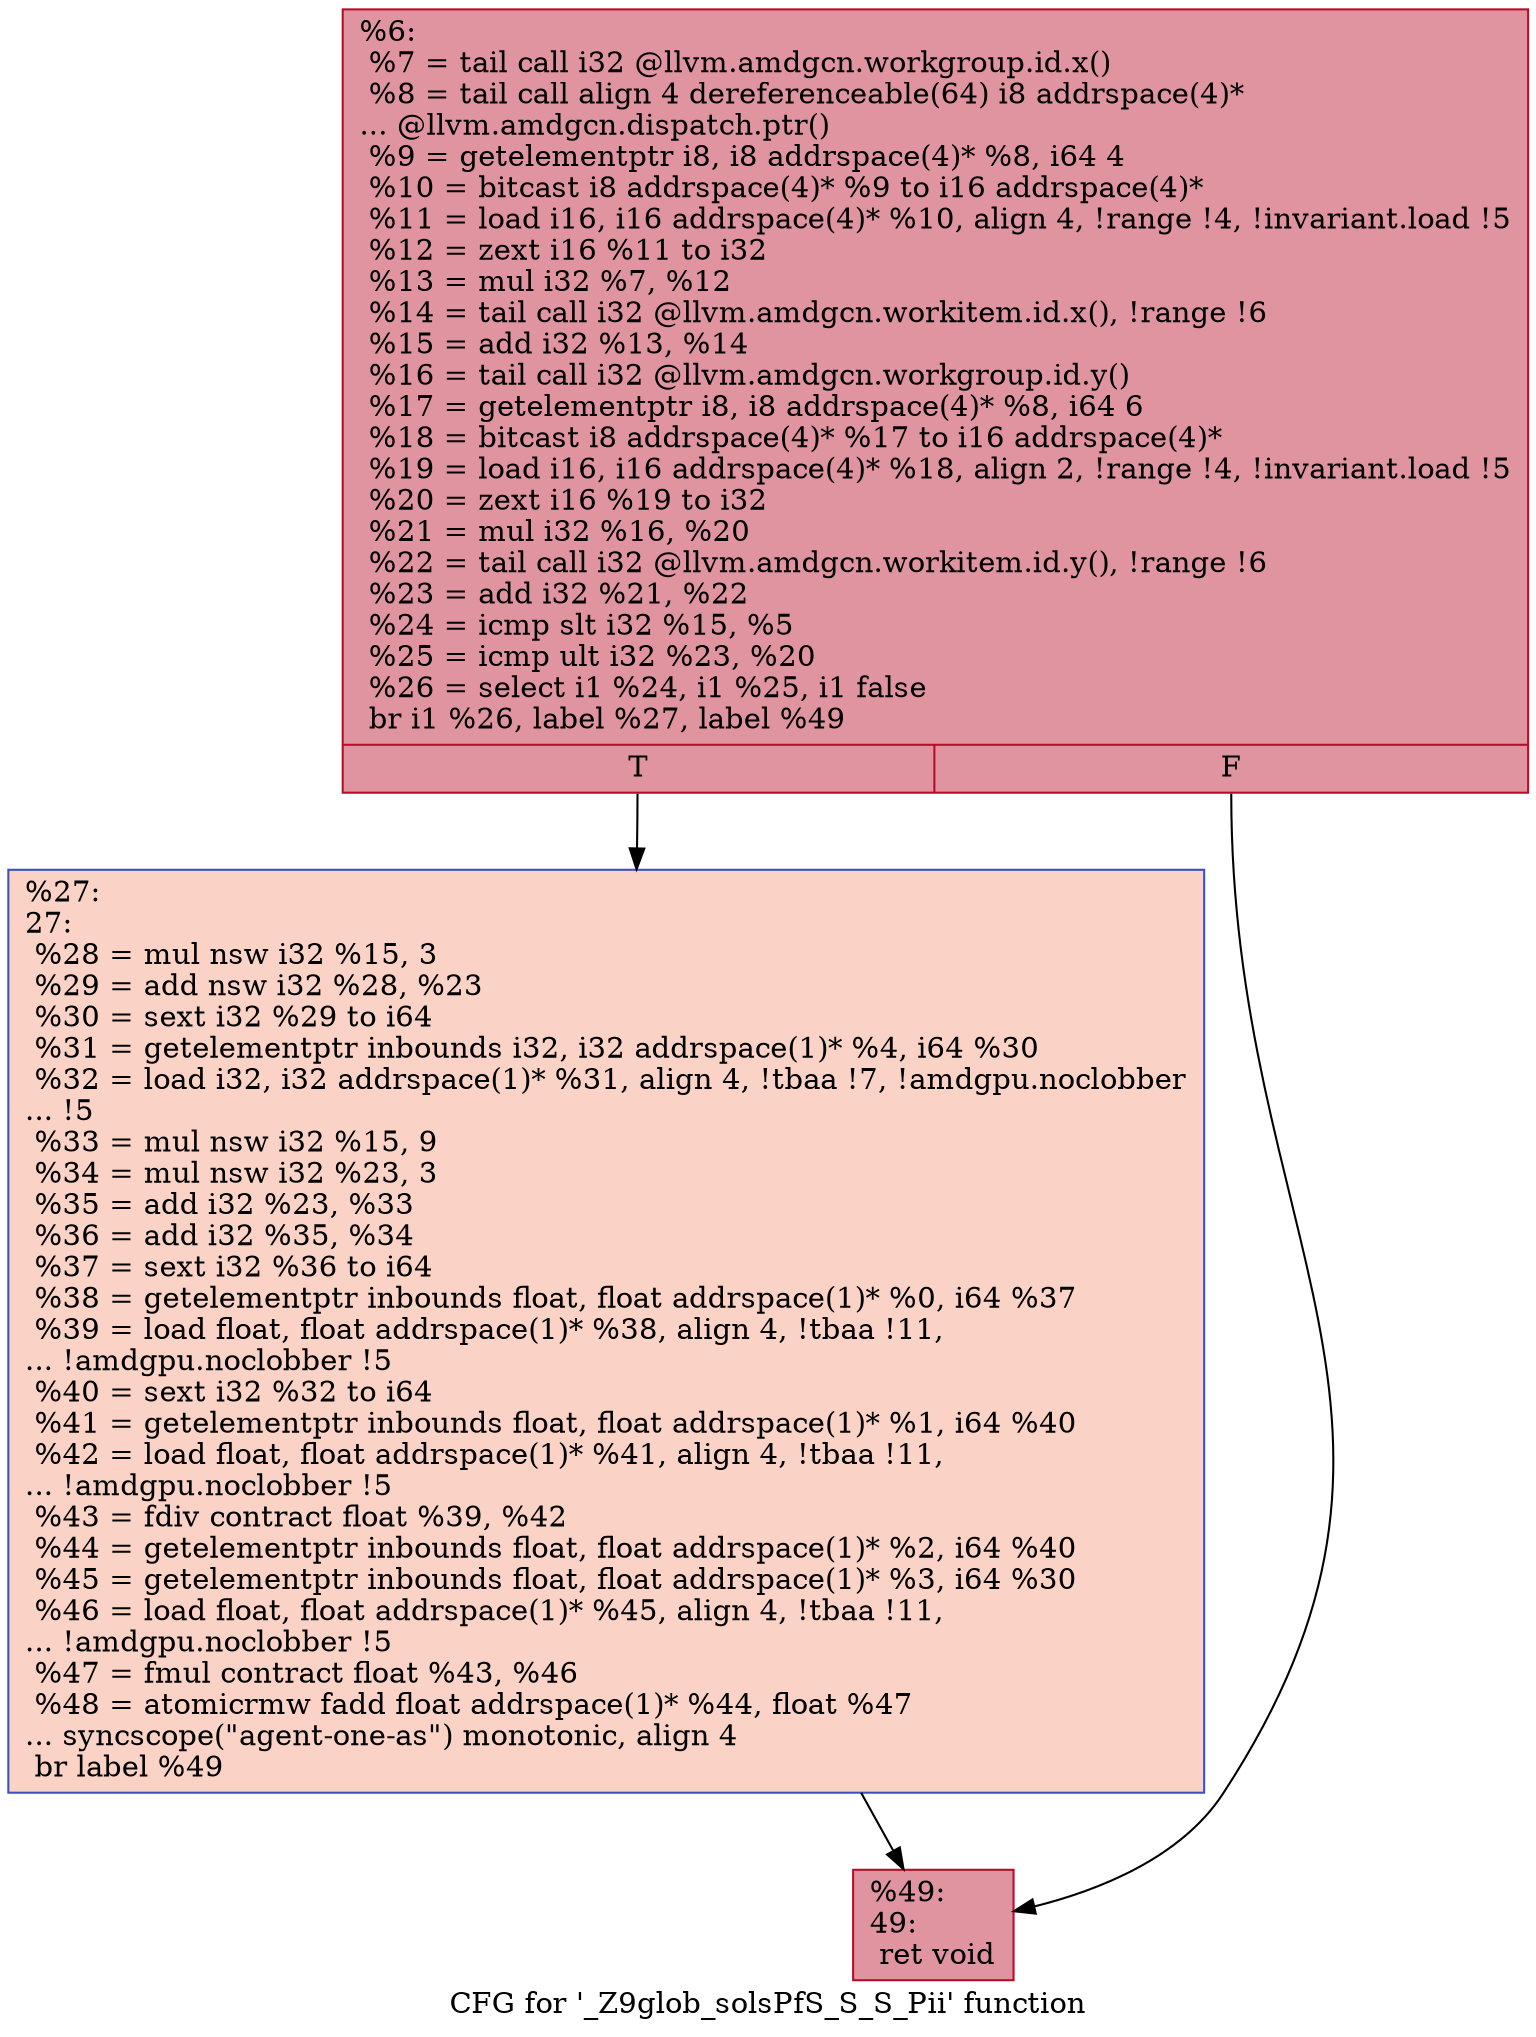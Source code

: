 digraph "CFG for '_Z9glob_solsPfS_S_S_Pii' function" {
	label="CFG for '_Z9glob_solsPfS_S_S_Pii' function";

	Node0x46b4710 [shape=record,color="#b70d28ff", style=filled, fillcolor="#b70d2870",label="{%6:\l  %7 = tail call i32 @llvm.amdgcn.workgroup.id.x()\l  %8 = tail call align 4 dereferenceable(64) i8 addrspace(4)*\l... @llvm.amdgcn.dispatch.ptr()\l  %9 = getelementptr i8, i8 addrspace(4)* %8, i64 4\l  %10 = bitcast i8 addrspace(4)* %9 to i16 addrspace(4)*\l  %11 = load i16, i16 addrspace(4)* %10, align 4, !range !4, !invariant.load !5\l  %12 = zext i16 %11 to i32\l  %13 = mul i32 %7, %12\l  %14 = tail call i32 @llvm.amdgcn.workitem.id.x(), !range !6\l  %15 = add i32 %13, %14\l  %16 = tail call i32 @llvm.amdgcn.workgroup.id.y()\l  %17 = getelementptr i8, i8 addrspace(4)* %8, i64 6\l  %18 = bitcast i8 addrspace(4)* %17 to i16 addrspace(4)*\l  %19 = load i16, i16 addrspace(4)* %18, align 2, !range !4, !invariant.load !5\l  %20 = zext i16 %19 to i32\l  %21 = mul i32 %16, %20\l  %22 = tail call i32 @llvm.amdgcn.workitem.id.y(), !range !6\l  %23 = add i32 %21, %22\l  %24 = icmp slt i32 %15, %5\l  %25 = icmp ult i32 %23, %20\l  %26 = select i1 %24, i1 %25, i1 false\l  br i1 %26, label %27, label %49\l|{<s0>T|<s1>F}}"];
	Node0x46b4710:s0 -> Node0x46b8190;
	Node0x46b4710:s1 -> Node0x46b8220;
	Node0x46b8190 [shape=record,color="#3d50c3ff", style=filled, fillcolor="#f59c7d70",label="{%27:\l27:                                               \l  %28 = mul nsw i32 %15, 3\l  %29 = add nsw i32 %28, %23\l  %30 = sext i32 %29 to i64\l  %31 = getelementptr inbounds i32, i32 addrspace(1)* %4, i64 %30\l  %32 = load i32, i32 addrspace(1)* %31, align 4, !tbaa !7, !amdgpu.noclobber\l... !5\l  %33 = mul nsw i32 %15, 9\l  %34 = mul nsw i32 %23, 3\l  %35 = add i32 %23, %33\l  %36 = add i32 %35, %34\l  %37 = sext i32 %36 to i64\l  %38 = getelementptr inbounds float, float addrspace(1)* %0, i64 %37\l  %39 = load float, float addrspace(1)* %38, align 4, !tbaa !11,\l... !amdgpu.noclobber !5\l  %40 = sext i32 %32 to i64\l  %41 = getelementptr inbounds float, float addrspace(1)* %1, i64 %40\l  %42 = load float, float addrspace(1)* %41, align 4, !tbaa !11,\l... !amdgpu.noclobber !5\l  %43 = fdiv contract float %39, %42\l  %44 = getelementptr inbounds float, float addrspace(1)* %2, i64 %40\l  %45 = getelementptr inbounds float, float addrspace(1)* %3, i64 %30\l  %46 = load float, float addrspace(1)* %45, align 4, !tbaa !11,\l... !amdgpu.noclobber !5\l  %47 = fmul contract float %43, %46\l  %48 = atomicrmw fadd float addrspace(1)* %44, float %47\l... syncscope(\"agent-one-as\") monotonic, align 4\l  br label %49\l}"];
	Node0x46b8190 -> Node0x46b8220;
	Node0x46b8220 [shape=record,color="#b70d28ff", style=filled, fillcolor="#b70d2870",label="{%49:\l49:                                               \l  ret void\l}"];
}

